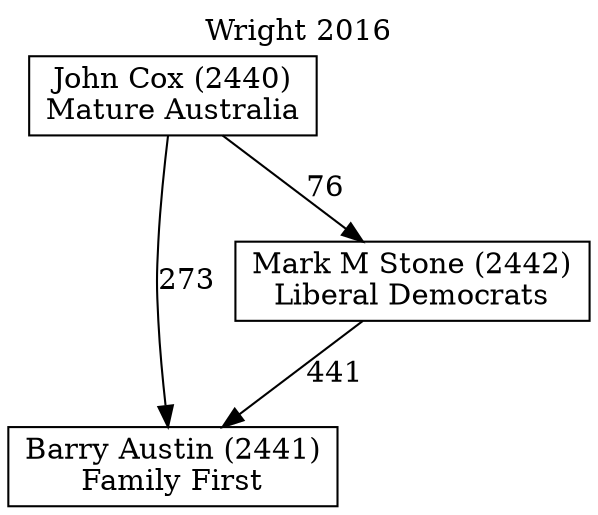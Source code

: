 // House preference flow
digraph "Barry Austin (2441)_Wright_2016" {
	graph [label="Wright 2016" labelloc=t mclimit=10]
	node [shape=box]
	"Barry Austin (2441)" [label="Barry Austin (2441)
Family First"]
	"John Cox (2440)" [label="John Cox (2440)
Mature Australia"]
	"Mark M Stone (2442)" [label="Mark M Stone (2442)
Liberal Democrats"]
	"John Cox (2440)" -> "Barry Austin (2441)" [label=273]
	"Mark M Stone (2442)" -> "Barry Austin (2441)" [label=441]
	"John Cox (2440)" -> "Mark M Stone (2442)" [label=76]
}
